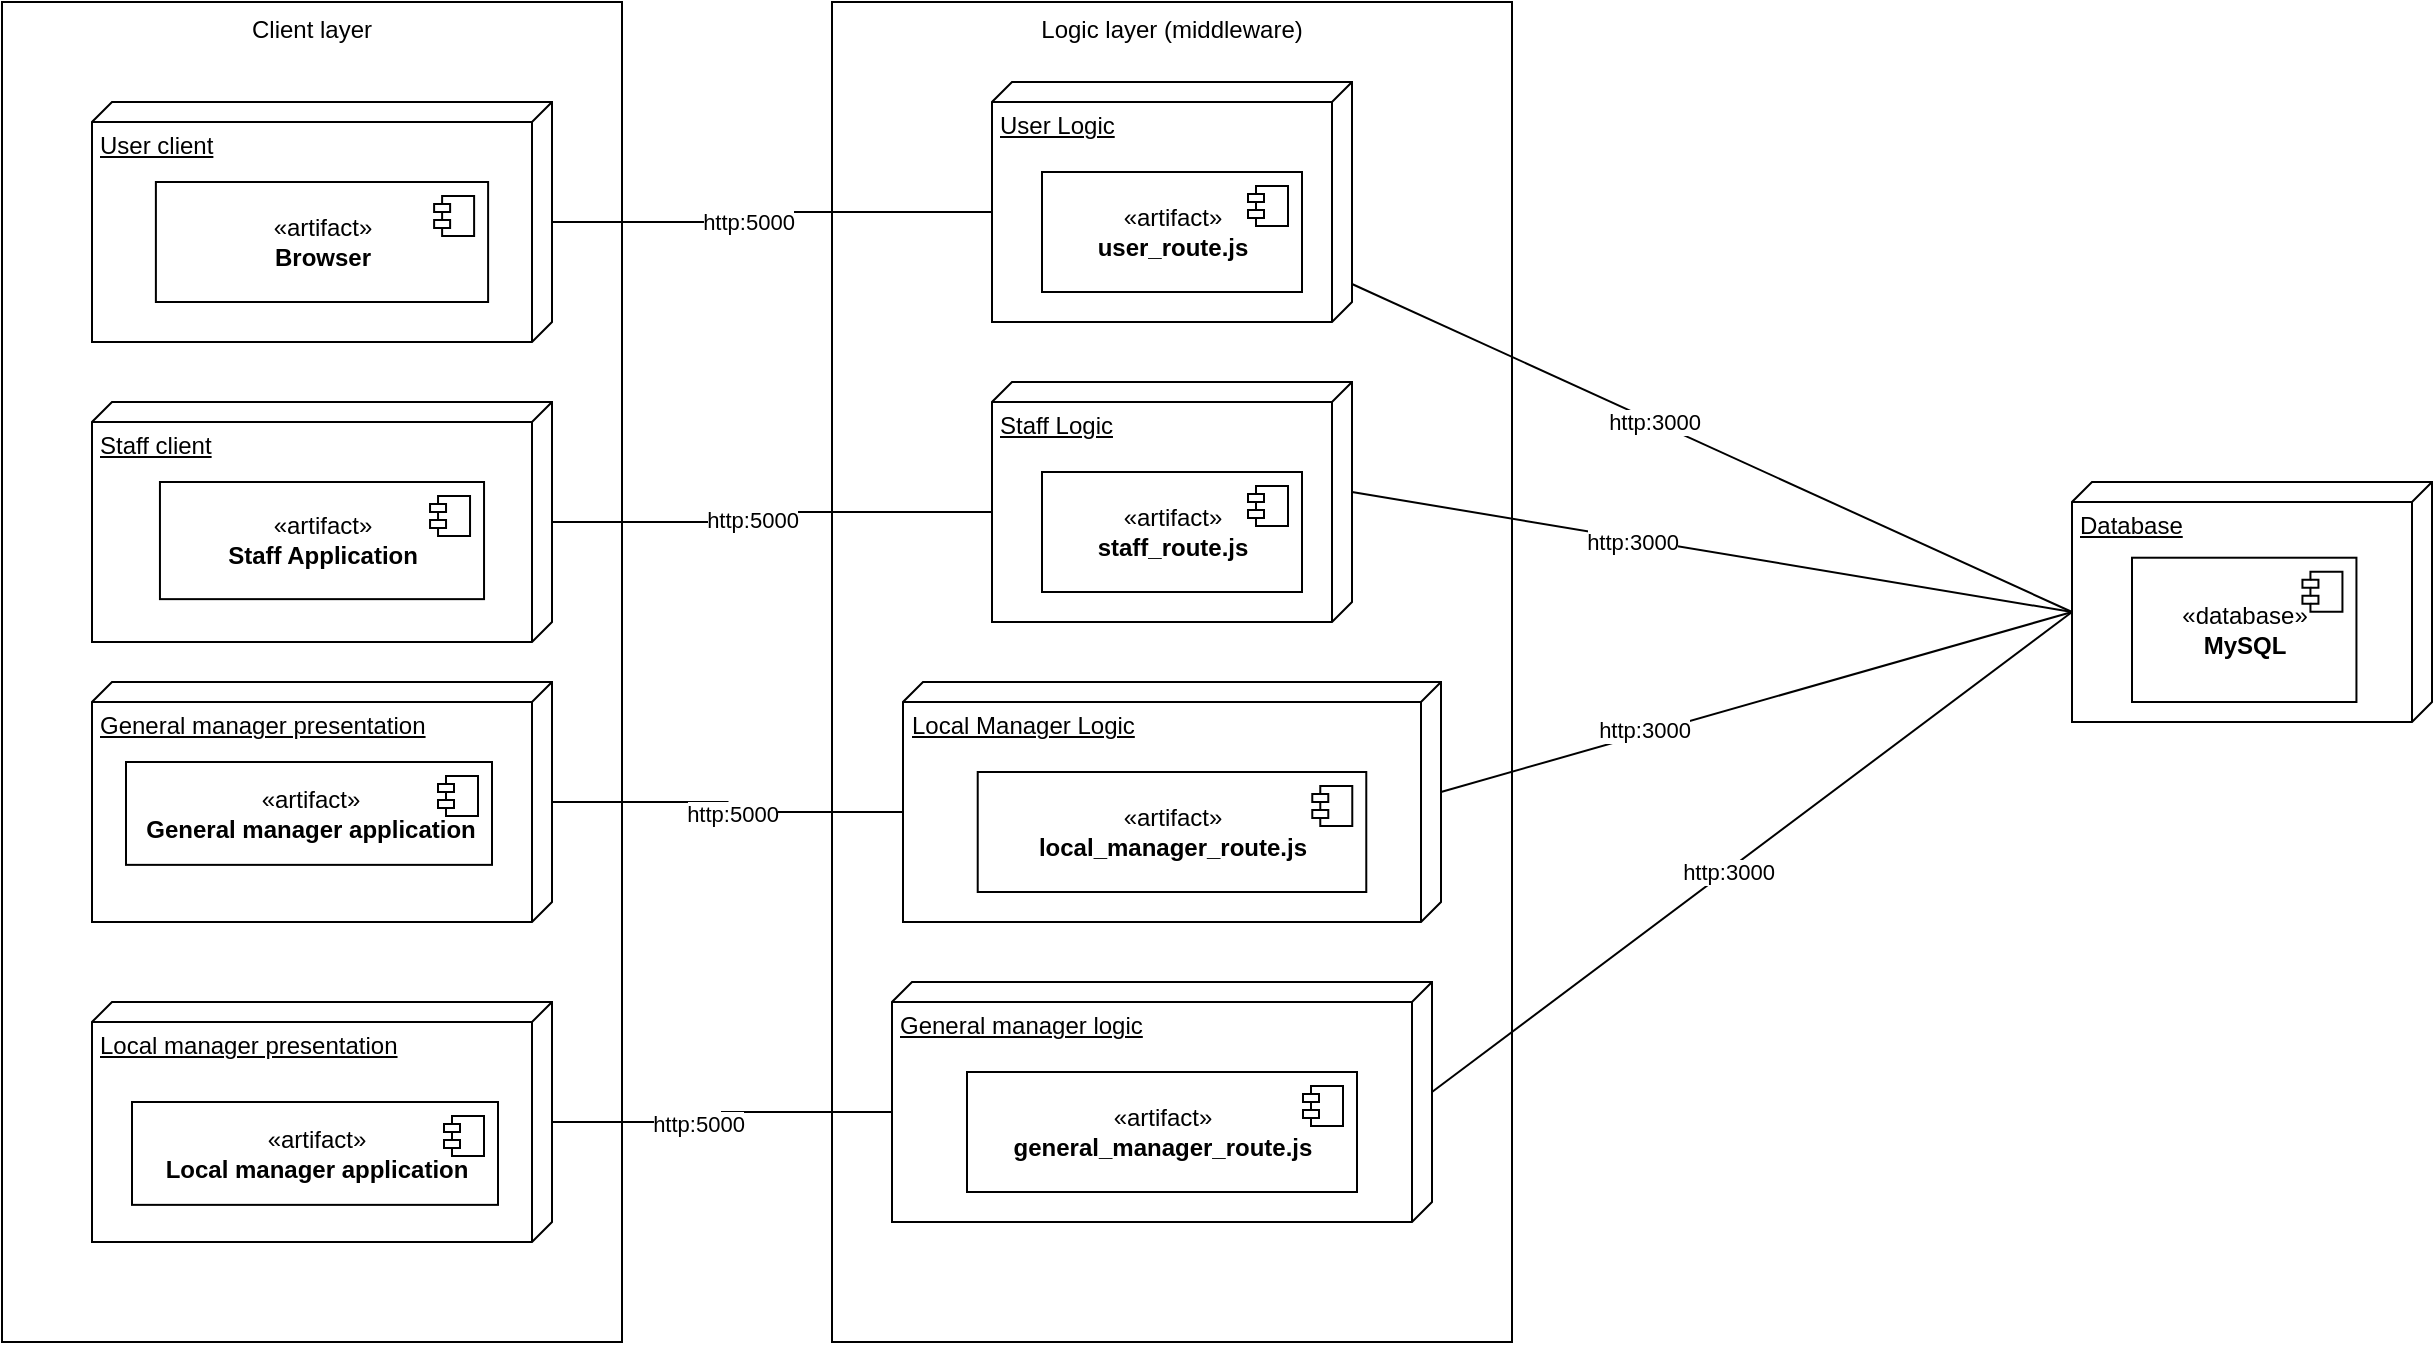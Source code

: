 <mxfile version="14.1.5" type="device"><diagram id="T6w-Pl3elk3EaGfvVuYr" name="Page-1"><mxGraphModel dx="946" dy="598" grid="1" gridSize="10" guides="1" tooltips="1" connect="1" arrows="1" fold="1" page="1" pageScale="1" pageWidth="827" pageHeight="1169" math="0" shadow="0"><root><mxCell id="0"/><mxCell id="1" parent="0"/><mxCell id="7GFyPJJGiC1ZJMNu1ICt-5" value="" style="group" parent="1" vertex="1" connectable="0"><mxGeometry x="1090" y="440" width="180" height="120" as="geometry"/></mxCell><mxCell id="7GFyPJJGiC1ZJMNu1ICt-2" value="Database" style="verticalAlign=top;align=left;spacingTop=8;spacingLeft=2;spacingRight=12;shape=cube;size=10;direction=south;fontStyle=4;html=1;" parent="7GFyPJJGiC1ZJMNu1ICt-5" vertex="1"><mxGeometry width="180" height="120" as="geometry"/></mxCell><mxCell id="7GFyPJJGiC1ZJMNu1ICt-3" value="«database»&lt;br&gt;&lt;b&gt;MySQL&lt;/b&gt;" style="html=1;dropTarget=0;" parent="7GFyPJJGiC1ZJMNu1ICt-5" vertex="1"><mxGeometry x="30" y="37.86" width="112.22" height="72.14" as="geometry"/></mxCell><mxCell id="7GFyPJJGiC1ZJMNu1ICt-4" value="" style="shape=module;jettyWidth=8;jettyHeight=4;" parent="7GFyPJJGiC1ZJMNu1ICt-3" vertex="1"><mxGeometry x="1" width="20" height="20" relative="1" as="geometry"><mxPoint x="-27" y="7" as="offset"/></mxGeometry></mxCell><mxCell id="9WNaz-1eM4thXP6fsZ_6-25" value="" style="group" parent="1" vertex="1" connectable="0"><mxGeometry x="55" y="200" width="310" height="670" as="geometry"/></mxCell><mxCell id="9WNaz-1eM4thXP6fsZ_6-16" value="Client layer" style="rounded=0;whiteSpace=wrap;html=1;align=center;horizontal=1;verticalAlign=top;" parent="9WNaz-1eM4thXP6fsZ_6-25" vertex="1"><mxGeometry width="310" height="670" as="geometry"/></mxCell><mxCell id="9WNaz-1eM4thXP6fsZ_6-18" value="" style="group" parent="9WNaz-1eM4thXP6fsZ_6-25" vertex="1" connectable="0"><mxGeometry x="45" y="50" width="230" height="120" as="geometry"/></mxCell><mxCell id="9WNaz-1eM4thXP6fsZ_6-17" value="User client" style="verticalAlign=top;align=left;spacingTop=8;spacingLeft=2;spacingRight=12;shape=cube;size=10;direction=south;fontStyle=4;html=1;" parent="9WNaz-1eM4thXP6fsZ_6-18" vertex="1"><mxGeometry width="230.0" height="120" as="geometry"/></mxCell><mxCell id="9WNaz-1eM4thXP6fsZ_6-11" value="«artifact»&lt;br&gt;&lt;b&gt;Browser&lt;/b&gt;" style="html=1;dropTarget=0;" parent="9WNaz-1eM4thXP6fsZ_6-18" vertex="1"><mxGeometry x="31.944" y="40" width="166.111" height="60" as="geometry"/></mxCell><mxCell id="9WNaz-1eM4thXP6fsZ_6-12" value="" style="shape=module;jettyWidth=8;jettyHeight=4;" parent="9WNaz-1eM4thXP6fsZ_6-11" vertex="1"><mxGeometry x="1" width="20" height="20" relative="1" as="geometry"><mxPoint x="-27" y="7" as="offset"/></mxGeometry></mxCell><mxCell id="9WNaz-1eM4thXP6fsZ_6-20" value="" style="group" parent="9WNaz-1eM4thXP6fsZ_6-25" vertex="1" connectable="0"><mxGeometry x="45" y="200" width="230" height="120" as="geometry"/></mxCell><mxCell id="9WNaz-1eM4thXP6fsZ_6-19" value="Staff client" style="verticalAlign=top;align=left;spacingTop=8;spacingLeft=2;spacingRight=12;shape=cube;size=10;direction=south;fontStyle=4;html=1;" parent="9WNaz-1eM4thXP6fsZ_6-20" vertex="1"><mxGeometry width="230" height="120" as="geometry"/></mxCell><mxCell id="9WNaz-1eM4thXP6fsZ_6-7" value="«artifact»&lt;br&gt;&lt;b&gt;Staff Application&lt;/b&gt;" style="html=1;dropTarget=0;" parent="9WNaz-1eM4thXP6fsZ_6-20" vertex="1"><mxGeometry x="33.977" y="40" width="162.045" height="58.57" as="geometry"/></mxCell><mxCell id="9WNaz-1eM4thXP6fsZ_6-8" value="" style="shape=module;jettyWidth=8;jettyHeight=4;" parent="9WNaz-1eM4thXP6fsZ_6-7" vertex="1"><mxGeometry x="1" width="20" height="20" relative="1" as="geometry"><mxPoint x="-27" y="7" as="offset"/></mxGeometry></mxCell><mxCell id="9WNaz-1eM4thXP6fsZ_6-23" value="" style="group" parent="9WNaz-1eM4thXP6fsZ_6-25" vertex="1" connectable="0"><mxGeometry x="45" y="500" width="230" height="120" as="geometry"/></mxCell><mxCell id="9WNaz-1eM4thXP6fsZ_6-21" value="Local manager presentation" style="verticalAlign=top;align=left;spacingTop=8;spacingLeft=2;spacingRight=12;shape=cube;size=10;direction=south;fontStyle=4;html=1;" parent="9WNaz-1eM4thXP6fsZ_6-23" vertex="1"><mxGeometry width="230" height="120" as="geometry"/></mxCell><mxCell id="9WNaz-1eM4thXP6fsZ_6-9" value="«artifact»&lt;br&gt;&lt;b&gt;Local manager application&lt;/b&gt;" style="html=1;dropTarget=0;" parent="9WNaz-1eM4thXP6fsZ_6-23" vertex="1"><mxGeometry x="20" y="50" width="183" height="51.43" as="geometry"/></mxCell><mxCell id="9WNaz-1eM4thXP6fsZ_6-10" value="" style="shape=module;jettyWidth=8;jettyHeight=4;" parent="9WNaz-1eM4thXP6fsZ_6-9" vertex="1"><mxGeometry x="1" width="20" height="20" relative="1" as="geometry"><mxPoint x="-27" y="7" as="offset"/></mxGeometry></mxCell><mxCell id="9WNaz-1eM4thXP6fsZ_6-24" value="" style="group" parent="9WNaz-1eM4thXP6fsZ_6-25" vertex="1" connectable="0"><mxGeometry x="45" y="340" width="230" height="120" as="geometry"/></mxCell><mxCell id="9WNaz-1eM4thXP6fsZ_6-28" value="" style="group" parent="9WNaz-1eM4thXP6fsZ_6-24" vertex="1" connectable="0"><mxGeometry width="230" height="120" as="geometry"/></mxCell><mxCell id="9WNaz-1eM4thXP6fsZ_6-22" value="General manager presentation" style="verticalAlign=top;align=left;spacingTop=8;spacingLeft=2;spacingRight=12;shape=cube;size=10;direction=south;fontStyle=4;html=1;" parent="9WNaz-1eM4thXP6fsZ_6-28" vertex="1"><mxGeometry width="230" height="120" as="geometry"/></mxCell><mxCell id="9WNaz-1eM4thXP6fsZ_6-5" value="«artifact»&lt;br&gt;&lt;b&gt;General manager application&lt;/b&gt;" style="html=1;dropTarget=0;" parent="9WNaz-1eM4thXP6fsZ_6-28" vertex="1"><mxGeometry x="17" y="40" width="183" height="51.43" as="geometry"/></mxCell><mxCell id="9WNaz-1eM4thXP6fsZ_6-6" value="" style="shape=module;jettyWidth=8;jettyHeight=4;" parent="9WNaz-1eM4thXP6fsZ_6-5" vertex="1"><mxGeometry x="1" width="20" height="20" relative="1" as="geometry"><mxPoint x="-27" y="7" as="offset"/></mxGeometry></mxCell><mxCell id="9WNaz-1eM4thXP6fsZ_6-60" value="" style="group" parent="1" vertex="1" connectable="0"><mxGeometry x="470" y="200" width="340" height="670" as="geometry"/></mxCell><mxCell id="9WNaz-1eM4thXP6fsZ_6-27" value="Logic layer (middleware)" style="rounded=0;whiteSpace=wrap;html=1;align=center;verticalAlign=top;" parent="9WNaz-1eM4thXP6fsZ_6-60" vertex="1"><mxGeometry width="340" height="670" as="geometry"/></mxCell><mxCell id="9WNaz-1eM4thXP6fsZ_6-48" value="" style="group" parent="9WNaz-1eM4thXP6fsZ_6-60" vertex="1" connectable="0"><mxGeometry x="35.5" y="340" width="269" height="120" as="geometry"/></mxCell><mxCell id="9WNaz-1eM4thXP6fsZ_6-49" value="Local Manager Logic" style="verticalAlign=top;align=left;spacingTop=8;spacingLeft=2;spacingRight=12;shape=cube;size=10;direction=south;fontStyle=4;html=1;" parent="9WNaz-1eM4thXP6fsZ_6-48" vertex="1"><mxGeometry width="269" height="120" as="geometry"/></mxCell><mxCell id="9WNaz-1eM4thXP6fsZ_6-50" value="«artifact»&lt;br&gt;&lt;b&gt;local_manager_route.js&lt;/b&gt;" style="html=1;dropTarget=0;align=center;" parent="9WNaz-1eM4thXP6fsZ_6-48" vertex="1"><mxGeometry x="37.361" y="45" width="194.278" height="60" as="geometry"/></mxCell><mxCell id="9WNaz-1eM4thXP6fsZ_6-51" value="" style="shape=module;jettyWidth=8;jettyHeight=4;" parent="9WNaz-1eM4thXP6fsZ_6-50" vertex="1"><mxGeometry x="1" width="20" height="20" relative="1" as="geometry"><mxPoint x="-27" y="7" as="offset"/></mxGeometry></mxCell><mxCell id="9WNaz-1eM4thXP6fsZ_6-52" value="" style="group" parent="9WNaz-1eM4thXP6fsZ_6-60" vertex="1" connectable="0"><mxGeometry x="80" y="190" width="180" height="120" as="geometry"/></mxCell><mxCell id="9WNaz-1eM4thXP6fsZ_6-53" value="Staff Logic" style="verticalAlign=top;align=left;spacingTop=8;spacingLeft=2;spacingRight=12;shape=cube;size=10;direction=south;fontStyle=4;html=1;" parent="9WNaz-1eM4thXP6fsZ_6-52" vertex="1"><mxGeometry width="180" height="120" as="geometry"/></mxCell><mxCell id="9WNaz-1eM4thXP6fsZ_6-54" value="«artifact»&lt;br&gt;&lt;b&gt;staff_route.js&lt;/b&gt;" style="html=1;dropTarget=0;align=center;" parent="9WNaz-1eM4thXP6fsZ_6-52" vertex="1"><mxGeometry x="25" y="45" width="130" height="60" as="geometry"/></mxCell><mxCell id="9WNaz-1eM4thXP6fsZ_6-55" value="" style="shape=module;jettyWidth=8;jettyHeight=4;" parent="9WNaz-1eM4thXP6fsZ_6-54" vertex="1"><mxGeometry x="1" width="20" height="20" relative="1" as="geometry"><mxPoint x="-27" y="7" as="offset"/></mxGeometry></mxCell><mxCell id="9WNaz-1eM4thXP6fsZ_6-56" value="" style="group" parent="9WNaz-1eM4thXP6fsZ_6-60" vertex="1" connectable="0"><mxGeometry x="30" y="490" width="270" height="120" as="geometry"/></mxCell><mxCell id="9WNaz-1eM4thXP6fsZ_6-57" value="General manager logic" style="verticalAlign=top;align=left;spacingTop=8;spacingLeft=2;spacingRight=12;shape=cube;size=10;direction=south;fontStyle=4;html=1;" parent="9WNaz-1eM4thXP6fsZ_6-56" vertex="1"><mxGeometry width="270" height="120" as="geometry"/></mxCell><mxCell id="9WNaz-1eM4thXP6fsZ_6-58" value="«artifact»&lt;br&gt;&lt;b&gt;general_manager_route.js&lt;/b&gt;" style="html=1;dropTarget=0;align=center;" parent="9WNaz-1eM4thXP6fsZ_6-56" vertex="1"><mxGeometry x="37.5" y="45" width="195" height="60" as="geometry"/></mxCell><mxCell id="9WNaz-1eM4thXP6fsZ_6-59" value="" style="shape=module;jettyWidth=8;jettyHeight=4;" parent="9WNaz-1eM4thXP6fsZ_6-58" vertex="1"><mxGeometry x="1" width="20" height="20" relative="1" as="geometry"><mxPoint x="-27" y="7" as="offset"/></mxGeometry></mxCell><mxCell id="9WNaz-1eM4thXP6fsZ_6-47" value="" style="group" parent="9WNaz-1eM4thXP6fsZ_6-60" vertex="1" connectable="0"><mxGeometry x="80" y="40" width="180" height="120" as="geometry"/></mxCell><mxCell id="9WNaz-1eM4thXP6fsZ_6-44" value="User Logic" style="verticalAlign=top;align=left;spacingTop=8;spacingLeft=2;spacingRight=12;shape=cube;size=10;direction=south;fontStyle=4;html=1;" parent="9WNaz-1eM4thXP6fsZ_6-47" vertex="1"><mxGeometry width="180" height="120" as="geometry"/></mxCell><mxCell id="9WNaz-1eM4thXP6fsZ_6-45" value="«artifact»&lt;br&gt;&lt;b&gt;user_route.js&lt;/b&gt;" style="html=1;dropTarget=0;align=center;" parent="9WNaz-1eM4thXP6fsZ_6-47" vertex="1"><mxGeometry x="25" y="45" width="130" height="60" as="geometry"/></mxCell><mxCell id="9WNaz-1eM4thXP6fsZ_6-46" value="" style="shape=module;jettyWidth=8;jettyHeight=4;" parent="9WNaz-1eM4thXP6fsZ_6-45" vertex="1"><mxGeometry x="1" width="20" height="20" relative="1" as="geometry"><mxPoint x="-27" y="7" as="offset"/></mxGeometry></mxCell><mxCell id="9WNaz-1eM4thXP6fsZ_6-63" style="edgeStyle=orthogonalEdgeStyle;rounded=0;orthogonalLoop=1;jettySize=auto;html=1;entryX=0;entryY=0;entryDx=65;entryDy=180;entryPerimeter=0;endArrow=none;endFill=0;" parent="1" source="9WNaz-1eM4thXP6fsZ_6-17" target="9WNaz-1eM4thXP6fsZ_6-44" edge="1"><mxGeometry relative="1" as="geometry"/></mxCell><mxCell id="9WNaz-1eM4thXP6fsZ_6-64" value="http:5000" style="edgeLabel;html=1;align=center;verticalAlign=middle;resizable=0;points=[];" parent="9WNaz-1eM4thXP6fsZ_6-63" vertex="1" connectable="0"><mxGeometry x="-0.129" relative="1" as="geometry"><mxPoint as="offset"/></mxGeometry></mxCell><mxCell id="9WNaz-1eM4thXP6fsZ_6-65" style="edgeStyle=orthogonalEdgeStyle;rounded=0;orthogonalLoop=1;jettySize=auto;html=1;entryX=0;entryY=0;entryDx=65;entryDy=180;entryPerimeter=0;endArrow=none;endFill=0;" parent="1" source="9WNaz-1eM4thXP6fsZ_6-19" target="9WNaz-1eM4thXP6fsZ_6-53" edge="1"><mxGeometry relative="1" as="geometry"/></mxCell><mxCell id="9WNaz-1eM4thXP6fsZ_6-66" value="http:5000" style="edgeLabel;html=1;align=center;verticalAlign=middle;resizable=0;points=[];" parent="9WNaz-1eM4thXP6fsZ_6-65" vertex="1" connectable="0"><mxGeometry x="-0.111" y="1" relative="1" as="geometry"><mxPoint as="offset"/></mxGeometry></mxCell><mxCell id="9WNaz-1eM4thXP6fsZ_6-67" style="edgeStyle=orthogonalEdgeStyle;rounded=0;orthogonalLoop=1;jettySize=auto;html=1;entryX=0;entryY=0;entryDx=65;entryDy=269;entryPerimeter=0;endArrow=none;endFill=0;" parent="1" source="9WNaz-1eM4thXP6fsZ_6-22" target="9WNaz-1eM4thXP6fsZ_6-49" edge="1"><mxGeometry relative="1" as="geometry"/></mxCell><mxCell id="9WNaz-1eM4thXP6fsZ_6-68" value="http:5000" style="edgeLabel;html=1;align=center;verticalAlign=middle;resizable=0;points=[];" parent="9WNaz-1eM4thXP6fsZ_6-67" vertex="1" connectable="0"><mxGeometry x="0.053" y="-1" relative="1" as="geometry"><mxPoint as="offset"/></mxGeometry></mxCell><mxCell id="9WNaz-1eM4thXP6fsZ_6-69" style="edgeStyle=orthogonalEdgeStyle;rounded=0;orthogonalLoop=1;jettySize=auto;html=1;entryX=0;entryY=0;entryDx=65;entryDy=270;entryPerimeter=0;endArrow=none;endFill=0;" parent="1" source="9WNaz-1eM4thXP6fsZ_6-21" target="9WNaz-1eM4thXP6fsZ_6-57" edge="1"><mxGeometry relative="1" as="geometry"/></mxCell><mxCell id="9WNaz-1eM4thXP6fsZ_6-70" value="http:5000" style="edgeLabel;html=1;align=center;verticalAlign=middle;resizable=0;points=[];" parent="9WNaz-1eM4thXP6fsZ_6-69" vertex="1" connectable="0"><mxGeometry x="-0.166" y="-1" relative="1" as="geometry"><mxPoint as="offset"/></mxGeometry></mxCell><mxCell id="9WNaz-1eM4thXP6fsZ_6-71" style="rounded=0;orthogonalLoop=1;jettySize=auto;html=1;entryX=0;entryY=0;entryDx=65;entryDy=180;entryPerimeter=0;endArrow=none;endFill=0;" parent="1" source="9WNaz-1eM4thXP6fsZ_6-44" target="7GFyPJJGiC1ZJMNu1ICt-2" edge="1"><mxGeometry relative="1" as="geometry"/></mxCell><mxCell id="9WNaz-1eM4thXP6fsZ_6-75" value="http:3000" style="edgeLabel;html=1;align=center;verticalAlign=middle;resizable=0;points=[];" parent="9WNaz-1eM4thXP6fsZ_6-71" vertex="1" connectable="0"><mxGeometry x="-0.161" relative="1" as="geometry"><mxPoint as="offset"/></mxGeometry></mxCell><mxCell id="9WNaz-1eM4thXP6fsZ_6-72" style="edgeStyle=none;rounded=0;orthogonalLoop=1;jettySize=auto;html=1;exitX=0;exitY=0;exitDx=55;exitDy=0;exitPerimeter=0;entryX=0;entryY=0;entryDx=65;entryDy=180;entryPerimeter=0;endArrow=none;endFill=0;" parent="1" source="9WNaz-1eM4thXP6fsZ_6-53" target="7GFyPJJGiC1ZJMNu1ICt-2" edge="1"><mxGeometry relative="1" as="geometry"/></mxCell><mxCell id="9WNaz-1eM4thXP6fsZ_6-76" value="http:3000" style="edgeLabel;html=1;align=center;verticalAlign=middle;resizable=0;points=[];" parent="9WNaz-1eM4thXP6fsZ_6-72" vertex="1" connectable="0"><mxGeometry x="-0.222" y="-1" relative="1" as="geometry"><mxPoint as="offset"/></mxGeometry></mxCell><mxCell id="9WNaz-1eM4thXP6fsZ_6-73" style="edgeStyle=none;rounded=0;orthogonalLoop=1;jettySize=auto;html=1;exitX=0;exitY=0;exitDx=55;exitDy=0;exitPerimeter=0;endArrow=none;endFill=0;entryX=0;entryY=0;entryDx=65;entryDy=180;entryPerimeter=0;" parent="1" source="9WNaz-1eM4thXP6fsZ_6-49" target="7GFyPJJGiC1ZJMNu1ICt-2" edge="1"><mxGeometry relative="1" as="geometry"><mxPoint x="1060" y="520" as="targetPoint"/></mxGeometry></mxCell><mxCell id="9WNaz-1eM4thXP6fsZ_6-77" value="http:3000" style="edgeLabel;html=1;align=center;verticalAlign=middle;resizable=0;points=[];" parent="9WNaz-1eM4thXP6fsZ_6-73" vertex="1" connectable="0"><mxGeometry x="-0.353" y="2" relative="1" as="geometry"><mxPoint as="offset"/></mxGeometry></mxCell><mxCell id="9WNaz-1eM4thXP6fsZ_6-74" style="edgeStyle=none;rounded=0;orthogonalLoop=1;jettySize=auto;html=1;exitX=0;exitY=0;exitDx=55;exitDy=0;exitPerimeter=0;entryX=0;entryY=0;entryDx=65;entryDy=180;entryPerimeter=0;endArrow=none;endFill=0;" parent="1" source="9WNaz-1eM4thXP6fsZ_6-57" target="7GFyPJJGiC1ZJMNu1ICt-2" edge="1"><mxGeometry relative="1" as="geometry"/></mxCell><mxCell id="9WNaz-1eM4thXP6fsZ_6-78" value="http:3000" style="edgeLabel;html=1;align=center;verticalAlign=middle;resizable=0;points=[];" parent="9WNaz-1eM4thXP6fsZ_6-74" vertex="1" connectable="0"><mxGeometry x="-0.078" y="-1" relative="1" as="geometry"><mxPoint as="offset"/></mxGeometry></mxCell></root></mxGraphModel></diagram></mxfile>
